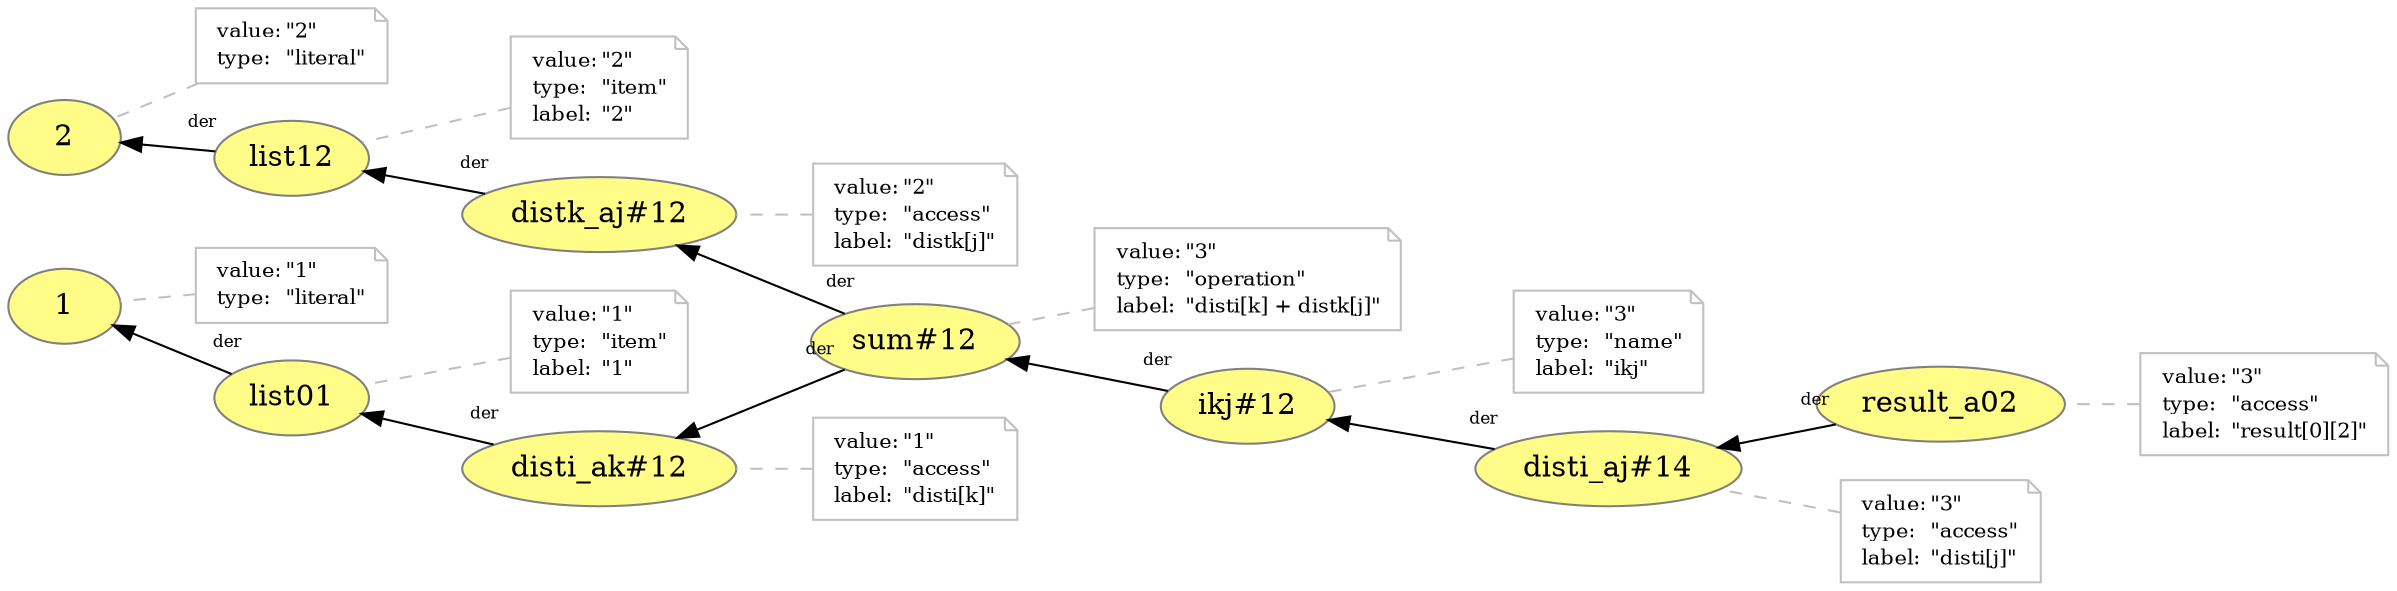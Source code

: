 digraph "PROV" { size="16,12"; rankdir="RL";
"http://example.org/sum#12" -> "http://example.org/distk_aj#12" [labelfontsize="8",labeldistance="1.5",labelangle="60.0",rotation="20",taillabel="der"]
"http://example.org/sum#12" [fillcolor="#FFFC87",color="#808080",style="filled",label="sum#12",URL="http://example.org/sum#12"]
"-attrs0" [color="gray",shape="note",fontsize="10",fontcolor="black",label=<<TABLE cellpadding="0" border="0">
	<TR>
	    <TD align="left">value:</TD>
	    <TD align="left">&quot;3&quot;</TD>
	</TR>
	<TR>
	    <TD align="left">type:</TD>
	    <TD align="left">&quot;operation&quot;</TD>
	</TR>
	<TR>
	    <TD align="left">label:</TD>
	    <TD align="left">&quot;disti[k] + distk[j]&quot;</TD>
	</TR>
</TABLE>>]
"-attrs0" -> "http://example.org/sum#12" [color="gray",style="dashed",arrowhead="none"]
"http://example.org/sum#12" -> "http://example.org/disti_ak#12" [labelfontsize="8",labeldistance="1.5",labelangle="60.0",rotation="20",taillabel="der"]
"http://example.org/distk_aj#12" -> "http://example.org/list12" [labelfontsize="8",labeldistance="1.5",labelangle="60.0",rotation="20",taillabel="der"]
"http://example.org/2" [fillcolor="#FFFC87",color="#808080",style="filled",label="2",URL="http://example.org/2"]
"-attrs1" [color="gray",shape="note",fontsize="10",fontcolor="black",label=<<TABLE cellpadding="0" border="0">
	<TR>
	    <TD align="left">value:</TD>
	    <TD align="left">&quot;2&quot;</TD>
	</TR>
	<TR>
	    <TD align="left">type:</TD>
	    <TD align="left">&quot;literal&quot;</TD>
	</TR>
</TABLE>>]
"-attrs1" -> "http://example.org/2" [color="gray",style="dashed",arrowhead="none"]
"http://example.org/disti_ak#12" -> "http://example.org/list01" [labelfontsize="8",labeldistance="1.5",labelangle="60.0",rotation="20",taillabel="der"]
"http://example.org/result_a02" [fillcolor="#FFFC87",color="#808080",style="filled",label="result_a02",URL="http://example.org/result_a02"]
"-attrs2" [color="gray",shape="note",fontsize="10",fontcolor="black",label=<<TABLE cellpadding="0" border="0">
	<TR>
	    <TD align="left">value:</TD>
	    <TD align="left">&quot;3&quot;</TD>
	</TR>
	<TR>
	    <TD align="left">type:</TD>
	    <TD align="left">&quot;access&quot;</TD>
	</TR>
	<TR>
	    <TD align="left">label:</TD>
	    <TD align="left">&quot;result[0][2]&quot;</TD>
	</TR>
</TABLE>>]
"-attrs2" -> "http://example.org/result_a02" [color="gray",style="dashed",arrowhead="none"]
"http://example.org/ikj#12" [fillcolor="#FFFC87",color="#808080",style="filled",label="ikj#12",URL="http://example.org/ikj#12"]
"-attrs3" [color="gray",shape="note",fontsize="10",fontcolor="black",label=<<TABLE cellpadding="0" border="0">
	<TR>
	    <TD align="left">value:</TD>
	    <TD align="left">&quot;3&quot;</TD>
	</TR>
	<TR>
	    <TD align="left">type:</TD>
	    <TD align="left">&quot;name&quot;</TD>
	</TR>
	<TR>
	    <TD align="left">label:</TD>
	    <TD align="left">&quot;ikj&quot;</TD>
	</TR>
</TABLE>>]
"-attrs3" -> "http://example.org/ikj#12" [color="gray",style="dashed",arrowhead="none"]
"http://example.org/disti_aj#14" [fillcolor="#FFFC87",color="#808080",style="filled",label="disti_aj#14",URL="http://example.org/disti_aj#14"]
"-attrs4" [color="gray",shape="note",fontsize="10",fontcolor="black",label=<<TABLE cellpadding="0" border="0">
	<TR>
	    <TD align="left">value:</TD>
	    <TD align="left">&quot;3&quot;</TD>
	</TR>
	<TR>
	    <TD align="left">type:</TD>
	    <TD align="left">&quot;access&quot;</TD>
	</TR>
	<TR>
	    <TD align="left">label:</TD>
	    <TD align="left">&quot;disti[j]&quot;</TD>
	</TR>
</TABLE>>]
"-attrs4" -> "http://example.org/disti_aj#14" [color="gray",style="dashed",arrowhead="none"]
"http://example.org/result_a02" -> "http://example.org/disti_aj#14" [labelfontsize="8",labeldistance="1.5",labelangle="60.0",rotation="20",taillabel="der"]
"http://example.org/list12" -> "http://example.org/2" [labelfontsize="8",labeldistance="1.5",labelangle="60.0",rotation="20",taillabel="der"]
"http://example.org/list01" [fillcolor="#FFFC87",color="#808080",style="filled",label="list01",URL="http://example.org/list01"]
"-attrs5" [color="gray",shape="note",fontsize="10",fontcolor="black",label=<<TABLE cellpadding="0" border="0">
	<TR>
	    <TD align="left">value:</TD>
	    <TD align="left">&quot;1&quot;</TD>
	</TR>
	<TR>
	    <TD align="left">type:</TD>
	    <TD align="left">&quot;item&quot;</TD>
	</TR>
	<TR>
	    <TD align="left">label:</TD>
	    <TD align="left">&quot;1&quot;</TD>
	</TR>
</TABLE>>]
"-attrs5" -> "http://example.org/list01" [color="gray",style="dashed",arrowhead="none"]
"http://example.org/list12" [fillcolor="#FFFC87",color="#808080",style="filled",label="list12",URL="http://example.org/list12"]
"-attrs6" [color="gray",shape="note",fontsize="10",fontcolor="black",label=<<TABLE cellpadding="0" border="0">
	<TR>
	    <TD align="left">value:</TD>
	    <TD align="left">&quot;2&quot;</TD>
	</TR>
	<TR>
	    <TD align="left">type:</TD>
	    <TD align="left">&quot;item&quot;</TD>
	</TR>
	<TR>
	    <TD align="left">label:</TD>
	    <TD align="left">&quot;2&quot;</TD>
	</TR>
</TABLE>>]
"-attrs6" -> "http://example.org/list12" [color="gray",style="dashed",arrowhead="none"]
"http://example.org/list01" -> "http://example.org/1" [labelfontsize="8",labeldistance="1.5",labelangle="60.0",rotation="20",taillabel="der"]
"http://example.org/1" [fillcolor="#FFFC87",color="#808080",style="filled",label="1",URL="http://example.org/1"]
"-attrs7" [color="gray",shape="note",fontsize="10",fontcolor="black",label=<<TABLE cellpadding="0" border="0">
	<TR>
	    <TD align="left">value:</TD>
	    <TD align="left">&quot;1&quot;</TD>
	</TR>
	<TR>
	    <TD align="left">type:</TD>
	    <TD align="left">&quot;literal&quot;</TD>
	</TR>
</TABLE>>]
"-attrs7" -> "http://example.org/1" [color="gray",style="dashed",arrowhead="none"]
"http://example.org/ikj#12" -> "http://example.org/sum#12" [labelfontsize="8",labeldistance="1.5",labelangle="60.0",rotation="20",taillabel="der"]
"http://example.org/disti_aj#14" -> "http://example.org/ikj#12" [labelfontsize="8",labeldistance="1.5",labelangle="60.0",rotation="20",taillabel="der"]
"http://example.org/disti_ak#12" [fillcolor="#FFFC87",color="#808080",style="filled",label="disti_ak#12",URL="http://example.org/disti_ak#12"]
"-attrs8" [color="gray",shape="note",fontsize="10",fontcolor="black",label=<<TABLE cellpadding="0" border="0">
	<TR>
	    <TD align="left">value:</TD>
	    <TD align="left">&quot;1&quot;</TD>
	</TR>
	<TR>
	    <TD align="left">type:</TD>
	    <TD align="left">&quot;access&quot;</TD>
	</TR>
	<TR>
	    <TD align="left">label:</TD>
	    <TD align="left">&quot;disti[k]&quot;</TD>
	</TR>
</TABLE>>]
"-attrs8" -> "http://example.org/disti_ak#12" [color="gray",style="dashed",arrowhead="none"]
"http://example.org/distk_aj#12" [fillcolor="#FFFC87",color="#808080",style="filled",label="distk_aj#12",URL="http://example.org/distk_aj#12"]
"-attrs9" [color="gray",shape="note",fontsize="10",fontcolor="black",label=<<TABLE cellpadding="0" border="0">
	<TR>
	    <TD align="left">value:</TD>
	    <TD align="left">&quot;2&quot;</TD>
	</TR>
	<TR>
	    <TD align="left">type:</TD>
	    <TD align="left">&quot;access&quot;</TD>
	</TR>
	<TR>
	    <TD align="left">label:</TD>
	    <TD align="left">&quot;distk[j]&quot;</TD>
	</TR>
</TABLE>>]
"-attrs9" -> "http://example.org/distk_aj#12" [color="gray",style="dashed",arrowhead="none"]
}